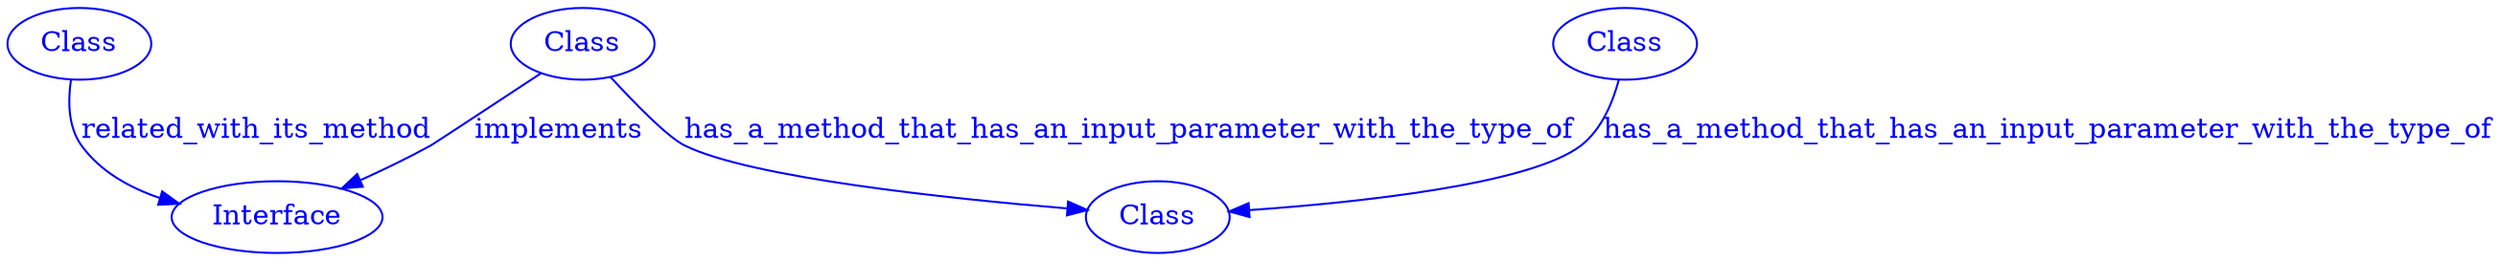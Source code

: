 digraph SubdueGraph {
  1 [label="Class",color=blue,fontcolor=blue];
  3 [label="Class",color=blue,fontcolor=blue];
  5 [label="Interface",color=blue,fontcolor=blue];
  8 [label="Class",color=blue,fontcolor=blue];
  16 [label="Class",color=blue,fontcolor=blue];
  1 -> 5 [label="implements",color=blue,fontcolor=blue];
  1 -> 16 [label="has_a_method_that_has_an_input_parameter_with_the_type_of",color=blue,fontcolor=blue];
  3 -> 16 [label="has_a_method_that_has_an_input_parameter_with_the_type_of",color=blue,fontcolor=blue];
  8 -> 5 [label="related_with_its_method",color=blue,fontcolor=blue];
}
